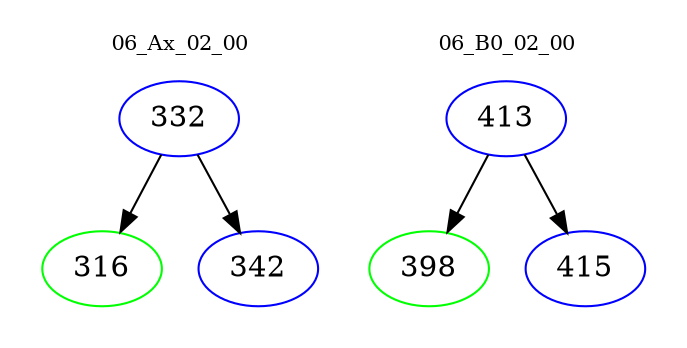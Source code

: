 digraph{
subgraph cluster_0 {
color = white
label = "06_Ax_02_00";
fontsize=10;
T0_332 [label="332", color="blue"]
T0_332 -> T0_316 [color="black"]
T0_316 [label="316", color="green"]
T0_332 -> T0_342 [color="black"]
T0_342 [label="342", color="blue"]
}
subgraph cluster_1 {
color = white
label = "06_B0_02_00";
fontsize=10;
T1_413 [label="413", color="blue"]
T1_413 -> T1_398 [color="black"]
T1_398 [label="398", color="green"]
T1_413 -> T1_415 [color="black"]
T1_415 [label="415", color="blue"]
}
}
